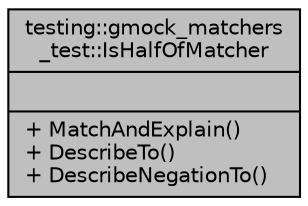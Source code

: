 digraph "testing::gmock_matchers_test::IsHalfOfMatcher"
{
  edge [fontname="Helvetica",fontsize="10",labelfontname="Helvetica",labelfontsize="10"];
  node [fontname="Helvetica",fontsize="10",shape=record];
  Node1 [label="{testing::gmock_matchers\l_test::IsHalfOfMatcher\n||+ MatchAndExplain()\l+ DescribeTo()\l+ DescribeNegationTo()\l}",height=0.2,width=0.4,color="black", fillcolor="grey75", style="filled", fontcolor="black"];
}
